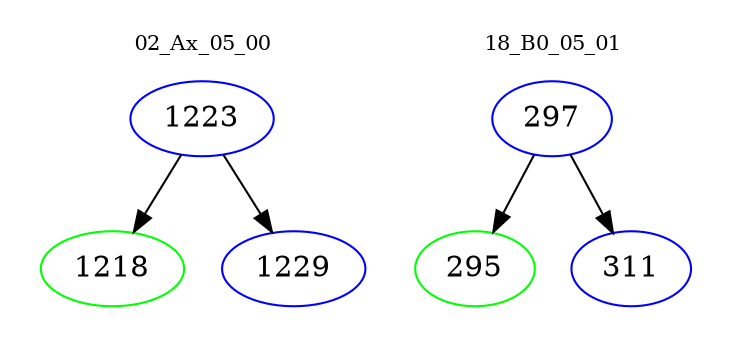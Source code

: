 digraph{
subgraph cluster_0 {
color = white
label = "02_Ax_05_00";
fontsize=10;
T0_1223 [label="1223", color="blue"]
T0_1223 -> T0_1218 [color="black"]
T0_1218 [label="1218", color="green"]
T0_1223 -> T0_1229 [color="black"]
T0_1229 [label="1229", color="blue"]
}
subgraph cluster_1 {
color = white
label = "18_B0_05_01";
fontsize=10;
T1_297 [label="297", color="blue"]
T1_297 -> T1_295 [color="black"]
T1_295 [label="295", color="green"]
T1_297 -> T1_311 [color="black"]
T1_311 [label="311", color="blue"]
}
}
